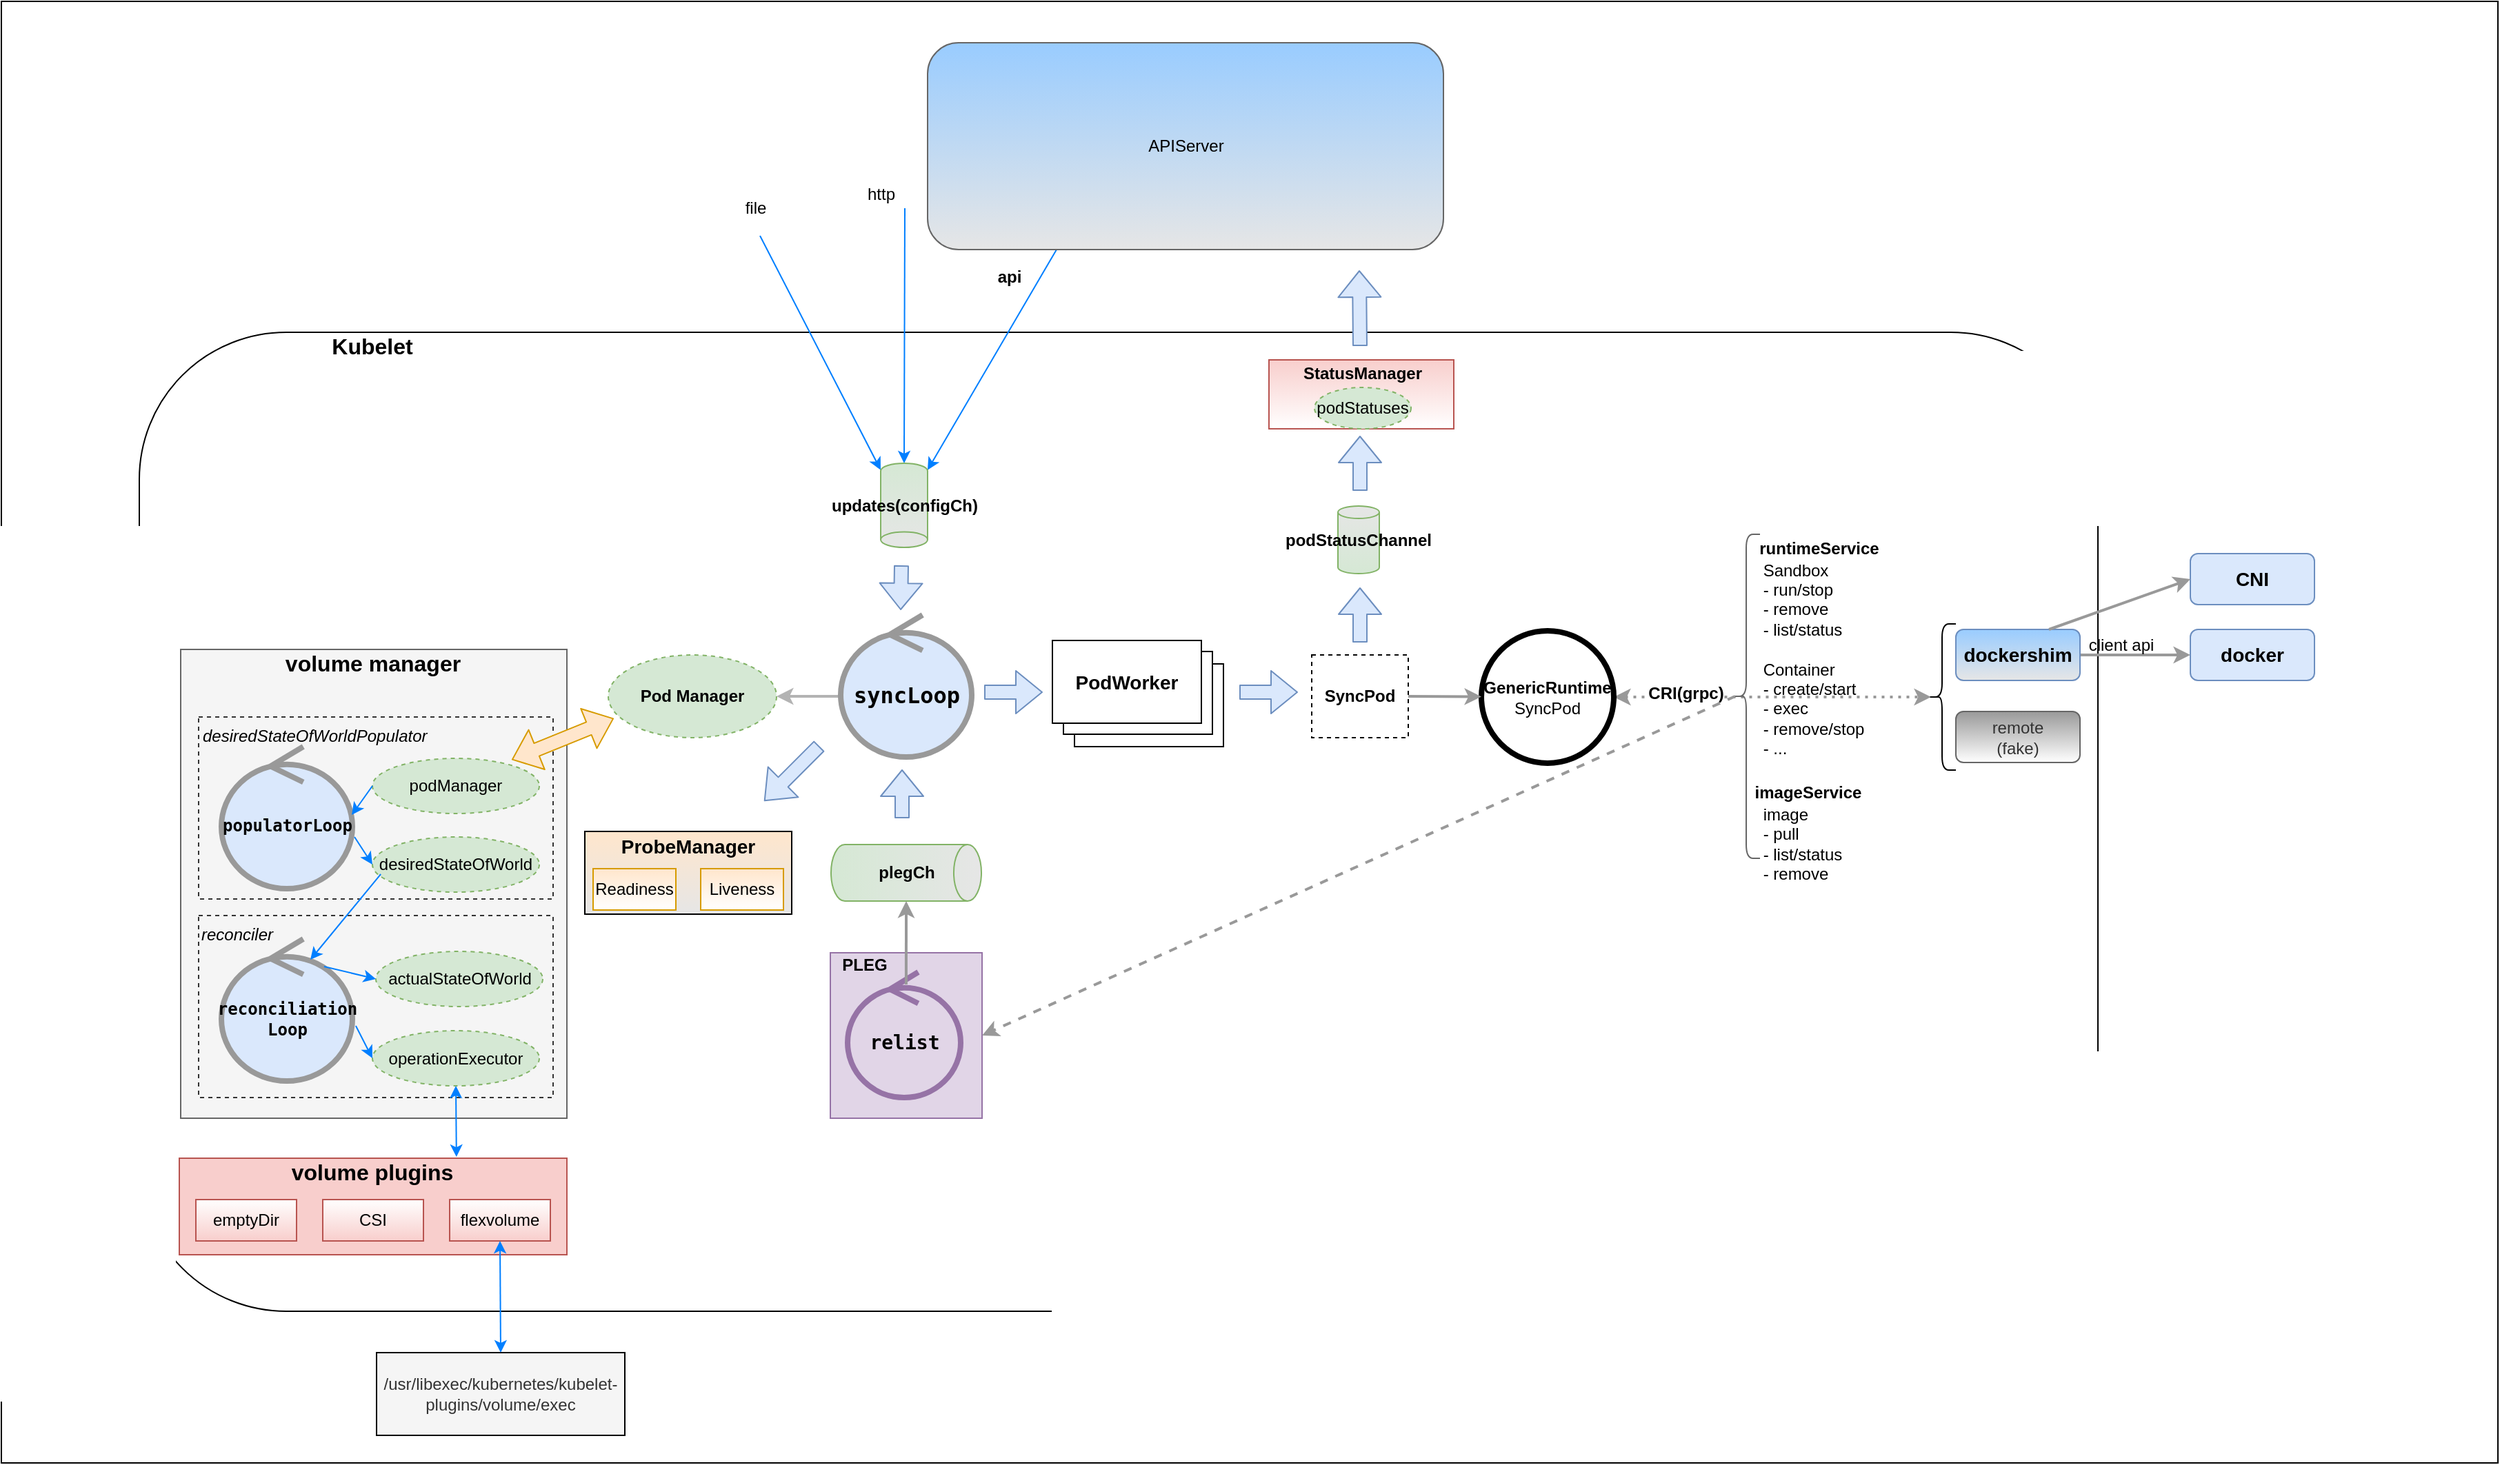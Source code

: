 <mxfile version="10.7.0" type="device"><diagram id="dD51Y6b_BoZb9qGD2uZB" name="第 1 页"><mxGraphModel dx="2221" dy="1994" grid="1" gridSize="10" guides="1" tooltips="1" connect="1" arrows="1" fold="1" page="1" pageScale="1" pageWidth="827" pageHeight="1169" math="0" shadow="0"><root><mxCell id="0"/><mxCell id="1" parent="0"/><mxCell id="kYf-1VPqXiPwxHoJaD36-4" value="" style="rounded=0;whiteSpace=wrap;html=1;fillColor=none;" vertex="1" parent="1"><mxGeometry x="-60" y="-80" width="1810" height="1060" as="geometry"/></mxCell><mxCell id="RgAU6CfzTvPi11qG4f8U-93" value="" style="rounded=1;whiteSpace=wrap;html=1;strokeColor=#000000;strokeWidth=1;fillColor=none;gradientColor=none;" parent="1" vertex="1"><mxGeometry x="40" y="160" width="1420" height="710" as="geometry"/></mxCell><mxCell id="RgAU6CfzTvPi11qG4f8U-73" value="" style="rounded=0;whiteSpace=wrap;html=1;strokeColor=#000000;strokeWidth=1;fillColor=none;gradientColor=#ffffff;" parent="1" vertex="1"><mxGeometry x="718" y="400.5" width="108" height="60" as="geometry"/></mxCell><mxCell id="RgAU6CfzTvPi11qG4f8U-72" value="" style="rounded=0;whiteSpace=wrap;html=1;strokeColor=#000000;strokeWidth=1;fillColor=#ffffff;gradientColor=#ffffff;" parent="1" vertex="1"><mxGeometry x="710" y="391.5" width="108" height="60" as="geometry"/></mxCell><mxCell id="RgAU6CfzTvPi11qG4f8U-1" value="" style="rounded=0;whiteSpace=wrap;html=1;fillColor=#f5f5f5;strokeColor=#666666;fontColor=#333333;" parent="1" vertex="1"><mxGeometry x="70" y="390" width="280" height="340" as="geometry"/></mxCell><mxCell id="RgAU6CfzTvPi11qG4f8U-26" value="" style="rounded=0;whiteSpace=wrap;html=1;dashed=1;strokeColor=#333333;strokeWidth=1;fillColor=none;" parent="1" vertex="1"><mxGeometry x="83" y="583" width="257" height="132" as="geometry"/></mxCell><mxCell id="RgAU6CfzTvPi11qG4f8U-14" value="" style="rounded=0;whiteSpace=wrap;html=1;dashed=1;strokeColor=#333333;strokeWidth=1;fillColor=none;" parent="1" vertex="1"><mxGeometry x="83" y="439" width="257" height="132" as="geometry"/></mxCell><mxCell id="RgAU6CfzTvPi11qG4f8U-3" value="&lt;pre&gt;&lt;span&gt;&lt;b&gt;populatorLoop&lt;/b&gt;&lt;/span&gt;&lt;/pre&gt;" style="ellipse;shape=umlControl;whiteSpace=wrap;html=1;strokeColor=#999999;direction=east;fillColor=#dae8fc;strokeWidth=4;resizeWidth=0;resizeHeight=0;" parent="1" vertex="1"><mxGeometry x="99.5" y="460.5" width="95" height="103" as="geometry"/></mxCell><mxCell id="RgAU6CfzTvPi11qG4f8U-7" value="&lt;font style=&quot;font-size: 16px&quot;&gt;&lt;b&gt;volume manager&lt;/b&gt;&lt;/font&gt;" style="text;html=1;strokeColor=none;fillColor=none;align=center;verticalAlign=middle;whiteSpace=wrap;rounded=0;" parent="1" vertex="1"><mxGeometry x="106.5" y="390" width="205" height="20" as="geometry"/></mxCell><mxCell id="RgAU6CfzTvPi11qG4f8U-10" value="&lt;i&gt;desiredStateOfWorldPopulator&lt;/i&gt;" style="text;html=1;" parent="1" vertex="1"><mxGeometry x="83.5" y="438.5" width="190" height="30" as="geometry"/></mxCell><mxCell id="RgAU6CfzTvPi11qG4f8U-11" value="&lt;i&gt;reconciler&lt;/i&gt;" style="text;html=1;" parent="1" vertex="1"><mxGeometry x="83" y="583" width="55" height="28" as="geometry"/></mxCell><mxCell id="RgAU6CfzTvPi11qG4f8U-15" value="&lt;pre&gt;&lt;pre&gt;&lt;span&gt;&lt;b&gt;reconciliation&lt;br/&gt;Loop&lt;/b&gt;&lt;/span&gt;&lt;/pre&gt;&lt;/pre&gt;" style="ellipse;shape=umlControl;whiteSpace=wrap;html=1;strokeColor=#999999;direction=east;fillColor=#dae8fc;strokeWidth=4;" parent="1" vertex="1"><mxGeometry x="99.5" y="600" width="95" height="103" as="geometry"/></mxCell><mxCell id="RgAU6CfzTvPi11qG4f8U-20" value="podManager" style="ellipse;whiteSpace=wrap;html=1;dashed=1;strokeColor=#82b366;strokeWidth=1;fillColor=#d5e8d4;" parent="1" vertex="1"><mxGeometry x="209" y="469" width="121" height="40" as="geometry"/></mxCell><mxCell id="RgAU6CfzTvPi11qG4f8U-21" value="&lt;b&gt;Pod Manager&lt;/b&gt;" style="ellipse;whiteSpace=wrap;html=1;dashed=1;strokeColor=#82b366;strokeWidth=1;fillColor=#d5e8d4;" parent="1" vertex="1"><mxGeometry x="380" y="394" width="122" height="60" as="geometry"/></mxCell><mxCell id="RgAU6CfzTvPi11qG4f8U-22" value="" style="shape=flexArrow;endArrow=classic;startArrow=classic;html=1;fillColor=#ffe6cc;strokeColor=#d79b00;" parent="1" edge="1"><mxGeometry width="50" height="50" relative="1" as="geometry"><mxPoint x="310" y="470" as="sourcePoint"/><mxPoint x="384" y="440" as="targetPoint"/></mxGeometry></mxCell><mxCell id="RgAU6CfzTvPi11qG4f8U-23" value="&lt;span&gt;desiredStateOfWorld&lt;/span&gt;&lt;br&gt;" style="ellipse;whiteSpace=wrap;html=1;dashed=1;strokeColor=#82b366;strokeWidth=1;fillColor=#d5e8d4;" parent="1" vertex="1"><mxGeometry x="209" y="526" width="121" height="40" as="geometry"/></mxCell><mxCell id="RgAU6CfzTvPi11qG4f8U-24" value="" style="endArrow=classic;html=1;exitX=1.016;exitY=0.636;exitDx=0;exitDy=0;exitPerimeter=0;entryX=0;entryY=0.5;entryDx=0;entryDy=0;strokeColor=#007FFF;" parent="1" source="RgAU6CfzTvPi11qG4f8U-3" target="RgAU6CfzTvPi11qG4f8U-23" edge="1"><mxGeometry width="50" height="50" relative="1" as="geometry"><mxPoint x="70" y="810" as="sourcePoint"/><mxPoint x="120" y="760" as="targetPoint"/></mxGeometry></mxCell><mxCell id="RgAU6CfzTvPi11qG4f8U-25" value="" style="endArrow=classic;html=1;strokeColor=#007FFF;exitX=0;exitY=0.5;exitDx=0;exitDy=0;entryX=0.995;entryY=0.481;entryDx=0;entryDy=0;entryPerimeter=0;" parent="1" source="RgAU6CfzTvPi11qG4f8U-20" target="RgAU6CfzTvPi11qG4f8U-3" edge="1"><mxGeometry width="50" height="50" relative="1" as="geometry"><mxPoint x="70" y="810" as="sourcePoint"/><mxPoint x="120" y="760" as="targetPoint"/></mxGeometry></mxCell><mxCell id="RgAU6CfzTvPi11qG4f8U-27" value="&lt;pre&gt;&lt;span&gt;&lt;font face=&quot;Helvetica&quot;&gt;actualStateOfWorld&lt;/font&gt;&lt;/span&gt;&lt;/pre&gt;" style="ellipse;whiteSpace=wrap;html=1;dashed=1;strokeColor=#82b366;strokeWidth=1;fillColor=#d5e8d4;" parent="1" vertex="1"><mxGeometry x="211.5" y="609" width="121" height="40" as="geometry"/></mxCell><mxCell id="RgAU6CfzTvPi11qG4f8U-29" value="&lt;pre&gt;&lt;pre&gt;&lt;span&gt;&lt;font face=&quot;Helvetica&quot;&gt;operationExecutor&lt;/font&gt;&lt;/span&gt;&lt;/pre&gt;&lt;/pre&gt;" style="ellipse;whiteSpace=wrap;html=1;dashed=1;strokeColor=#82b366;strokeWidth=1;fillColor=#d5e8d4;" parent="1" vertex="1"><mxGeometry x="209" y="666.5" width="121" height="40" as="geometry"/></mxCell><mxCell id="RgAU6CfzTvPi11qG4f8U-30" value="" style="endArrow=classic;html=1;strokeColor=#007FFF;exitX=0.05;exitY=0.675;exitDx=0;exitDy=0;entryX=0.679;entryY=0.146;entryDx=0;entryDy=0;entryPerimeter=0;exitPerimeter=0;" parent="1" source="RgAU6CfzTvPi11qG4f8U-23" target="RgAU6CfzTvPi11qG4f8U-15" edge="1"><mxGeometry width="50" height="50" relative="1" as="geometry"><mxPoint x="330" y="840" as="sourcePoint"/><mxPoint x="380" y="790" as="targetPoint"/></mxGeometry></mxCell><mxCell id="RgAU6CfzTvPi11qG4f8U-31" value="" style="endArrow=classic;html=1;strokeColor=#007FFF;exitX=0.784;exitY=0.194;exitDx=0;exitDy=0;exitPerimeter=0;entryX=0;entryY=0.5;entryDx=0;entryDy=0;" parent="1" source="RgAU6CfzTvPi11qG4f8U-15" target="RgAU6CfzTvPi11qG4f8U-27" edge="1"><mxGeometry width="50" height="50" relative="1" as="geometry"><mxPoint x="-310" y="810" as="sourcePoint"/><mxPoint x="-260" y="760" as="targetPoint"/></mxGeometry></mxCell><mxCell id="RgAU6CfzTvPi11qG4f8U-33" value="" style="rounded=0;whiteSpace=wrap;html=1;strokeWidth=1;fillColor=#f8cecc;strokeColor=#b85450;" parent="1" vertex="1"><mxGeometry x="69" y="759" width="281" height="70" as="geometry"/></mxCell><mxCell id="RgAU6CfzTvPi11qG4f8U-34" value="" style="endArrow=classic;html=1;strokeColor=#007FFF;exitX=0.5;exitY=1;exitDx=0;exitDy=0;entryX=0.715;entryY=-0.014;entryDx=0;entryDy=0;entryPerimeter=0;startArrow=classic;startFill=1;" parent="1" source="RgAU6CfzTvPi11qG4f8U-29" target="RgAU6CfzTvPi11qG4f8U-33" edge="1"><mxGeometry width="50" height="50" relative="1" as="geometry"><mxPoint x="-310" y="900" as="sourcePoint"/><mxPoint x="-260" y="850" as="targetPoint"/></mxGeometry></mxCell><mxCell id="RgAU6CfzTvPi11qG4f8U-37" value="" style="endArrow=classic;html=1;strokeColor=#007FFF;exitX=1.026;exitY=0.612;exitDx=0;exitDy=0;exitPerimeter=0;entryX=0;entryY=0.5;entryDx=0;entryDy=0;" parent="1" source="RgAU6CfzTvPi11qG4f8U-15" target="RgAU6CfzTvPi11qG4f8U-29" edge="1"><mxGeometry width="50" height="50" relative="1" as="geometry"><mxPoint x="-310" y="940" as="sourcePoint"/><mxPoint x="-260" y="890" as="targetPoint"/></mxGeometry></mxCell><mxCell id="RgAU6CfzTvPi11qG4f8U-40" value="&lt;font style=&quot;font-size: 16px&quot;&gt;&lt;b&gt;Kubelet&lt;/b&gt;&lt;/font&gt;" style="text;html=1;strokeColor=none;fillColor=none;align=center;verticalAlign=middle;whiteSpace=wrap;rounded=0;" parent="1" vertex="1"><mxGeometry x="131" y="160" width="156" height="20" as="geometry"/></mxCell><mxCell id="RgAU6CfzTvPi11qG4f8U-41" value="/usr/libexec/kubernetes/kubelet-plugins/volume/exec" style="rounded=0;whiteSpace=wrap;html=1;strokeColor=#000000;strokeWidth=1;fillColor=#f5f5f5;fontColor=#333333;" parent="1" vertex="1"><mxGeometry x="212" y="900" width="180" height="60" as="geometry"/></mxCell><mxCell id="RgAU6CfzTvPi11qG4f8U-42" value="emptyDir" style="rounded=0;whiteSpace=wrap;html=1;strokeColor=#b85450;strokeWidth=1;fillColor=#f8cecc;gradientColor=#ffffff;gradientDirection=north;" parent="1" vertex="1"><mxGeometry x="81" y="789" width="73" height="30" as="geometry"/></mxCell><mxCell id="RgAU6CfzTvPi11qG4f8U-43" value="CSI" style="rounded=0;whiteSpace=wrap;html=1;strokeWidth=1;fillColor=#f8cecc;strokeColor=#b85450;gradientColor=#ffffff;gradientDirection=north;" parent="1" vertex="1"><mxGeometry x="173" y="789" width="73" height="30" as="geometry"/></mxCell><mxCell id="RgAU6CfzTvPi11qG4f8U-44" value="flexvolume" style="rounded=0;whiteSpace=wrap;html=1;strokeColor=#b85450;strokeWidth=1;fillColor=#f8cecc;gradientColor=#ffffff;gradientDirection=north;" parent="1" vertex="1"><mxGeometry x="265" y="789" width="73" height="30" as="geometry"/></mxCell><mxCell id="RgAU6CfzTvPi11qG4f8U-45" value="&lt;font style=&quot;font-size: 16px&quot;&gt;&lt;b&gt;volume plugins&lt;/b&gt;&lt;/font&gt;" style="text;html=1;strokeColor=none;fillColor=none;align=center;verticalAlign=middle;whiteSpace=wrap;rounded=0;" parent="1" vertex="1"><mxGeometry x="129" y="758.5" width="160" height="20" as="geometry"/></mxCell><mxCell id="RgAU6CfzTvPi11qG4f8U-48" value="" style="endArrow=classic;html=1;strokeColor=#007FFF;entryX=0.5;entryY=0;entryDx=0;entryDy=0;exitX=0.5;exitY=1;exitDx=0;exitDy=0;startArrow=classic;startFill=1;" parent="1" source="RgAU6CfzTvPi11qG4f8U-44" target="RgAU6CfzTvPi11qG4f8U-41" edge="1"><mxGeometry width="50" height="50" relative="1" as="geometry"><mxPoint x="-312" y="1010" as="sourcePoint"/><mxPoint x="-262" y="960" as="targetPoint"/></mxGeometry></mxCell><mxCell id="RgAU6CfzTvPi11qG4f8U-65" value="" style="edgeStyle=orthogonalEdgeStyle;rounded=0;orthogonalLoop=1;jettySize=auto;html=1;startArrow=none;startFill=0;strokeColor=#B3B3B3;strokeWidth=2;exitX=0.016;exitY=0.573;exitDx=0;exitDy=0;exitPerimeter=0;" parent="1" source="RgAU6CfzTvPi11qG4f8U-49" target="RgAU6CfzTvPi11qG4f8U-21" edge="1"><mxGeometry relative="1" as="geometry"/></mxCell><mxCell id="RgAU6CfzTvPi11qG4f8U-49" value="&lt;pre&gt;&lt;pre&gt;&lt;b&gt;&lt;font style=&quot;font-size: 16px&quot;&gt;syncLoop&lt;/font&gt;&lt;/b&gt;&lt;/pre&gt;&lt;/pre&gt;" style="ellipse;shape=umlControl;whiteSpace=wrap;html=1;strokeColor=#999999;direction=east;fillColor=#dae8fc;strokeWidth=4;" parent="1" vertex="1"><mxGeometry x="548.5" y="365" width="95" height="103" as="geometry"/></mxCell><mxCell id="RgAU6CfzTvPi11qG4f8U-52" value="" style="endArrow=classic;html=1;strokeColor=#007FFF;entryX=0.08;entryY=1;entryDx=0;entryDy=0;entryPerimeter=0;" parent="1" target="RgAU6CfzTvPi11qG4f8U-122" edge="1"><mxGeometry width="50" height="50" relative="1" as="geometry"><mxPoint x="490" y="90" as="sourcePoint"/><mxPoint x="595.252" y="244" as="targetPoint"/></mxGeometry></mxCell><mxCell id="RgAU6CfzTvPi11qG4f8U-53" value="" style="endArrow=classic;html=1;strokeColor=#007FFF;entryX=0.08;entryY=0;entryDx=0;entryDy=0;entryPerimeter=0;exitX=0.25;exitY=1;exitDx=0;exitDy=0;" parent="1" source="RgAU6CfzTvPi11qG4f8U-119" target="RgAU6CfzTvPi11qG4f8U-122" edge="1"><mxGeometry width="50" height="50" relative="1" as="geometry"><mxPoint x="610" y="185" as="sourcePoint"/><mxPoint x="610" y="244" as="targetPoint"/></mxGeometry></mxCell><mxCell id="RgAU6CfzTvPi11qG4f8U-54" value="" style="endArrow=classic;html=1;strokeColor=#007FFF;entryX=0;entryY=0.5;entryDx=0;entryDy=0;entryPerimeter=0;" parent="1" target="RgAU6CfzTvPi11qG4f8U-122" edge="1"><mxGeometry width="50" height="50" relative="1" as="geometry"><mxPoint x="595" y="70" as="sourcePoint"/><mxPoint x="624" y="245" as="targetPoint"/></mxGeometry></mxCell><mxCell id="RgAU6CfzTvPi11qG4f8U-55" value="file" style="text;html=1;strokeColor=none;fillColor=none;align=center;verticalAlign=middle;whiteSpace=wrap;rounded=0;" parent="1" vertex="1"><mxGeometry x="467" y="60" width="40" height="20" as="geometry"/></mxCell><mxCell id="RgAU6CfzTvPi11qG4f8U-56" value="http" style="text;html=1;strokeColor=none;fillColor=none;align=center;verticalAlign=middle;whiteSpace=wrap;rounded=0;" parent="1" vertex="1"><mxGeometry x="557.5" y="50" width="40" height="20" as="geometry"/></mxCell><mxCell id="RgAU6CfzTvPi11qG4f8U-57" value="&lt;b&gt;api&lt;/b&gt;" style="text;html=1;strokeColor=none;fillColor=none;align=center;verticalAlign=middle;whiteSpace=wrap;rounded=0;" parent="1" vertex="1"><mxGeometry x="650.5" y="110" width="40" height="20" as="geometry"/></mxCell><mxCell id="RgAU6CfzTvPi11qG4f8U-58" value="" style="shape=flexArrow;endArrow=classic;html=1;strokeColor=#6c8ebf;fillColor=#dae8fc;" parent="1" edge="1"><mxGeometry width="50" height="50" relative="1" as="geometry"><mxPoint x="592.5" y="329" as="sourcePoint"/><mxPoint x="592" y="361.5" as="targetPoint"/></mxGeometry></mxCell><mxCell id="RgAU6CfzTvPi11qG4f8U-59" value="" style="rounded=0;whiteSpace=wrap;html=1;strokeWidth=1;fillColor=#e1d5e7;strokeColor=#9673a6;" parent="1" vertex="1"><mxGeometry x="541" y="610" width="110" height="120" as="geometry"/></mxCell><mxCell id="RgAU6CfzTvPi11qG4f8U-60" value="" style="shape=flexArrow;endArrow=classic;html=1;strokeColor=#6c8ebf;fillColor=#dae8fc;" parent="1" edge="1"><mxGeometry width="50" height="50" relative="1" as="geometry"><mxPoint x="593" y="512.5" as="sourcePoint"/><mxPoint x="593" y="477" as="targetPoint"/></mxGeometry></mxCell><mxCell id="RgAU6CfzTvPi11qG4f8U-66" value="" style="rounded=0;whiteSpace=wrap;html=1;strokeColor=#000000;strokeWidth=1;fillColor=#ffe6cc;gradientColor=#E6E6E6;" parent="1" vertex="1"><mxGeometry x="363" y="522" width="150" height="60" as="geometry"/></mxCell><mxCell id="RgAU6CfzTvPi11qG4f8U-67" value="&lt;b&gt;&lt;font style=&quot;font-size: 14px&quot;&gt;ProbeManager&lt;/font&gt;&lt;/b&gt;" style="text;html=1;strokeColor=none;fillColor=none;align=center;verticalAlign=middle;whiteSpace=wrap;rounded=0;" parent="1" vertex="1"><mxGeometry x="383" y="522" width="110" height="22" as="geometry"/></mxCell><mxCell id="RgAU6CfzTvPi11qG4f8U-68" value="Readiness" style="rounded=0;whiteSpace=wrap;html=1;strokeColor=#d79b00;strokeWidth=1;fillColor=#ffe6cc;gradientDirection=south;gradientColor=#ffffff;" parent="1" vertex="1"><mxGeometry x="369" y="549" width="60" height="30" as="geometry"/></mxCell><mxCell id="RgAU6CfzTvPi11qG4f8U-69" value="Liveness" style="rounded=0;whiteSpace=wrap;html=1;strokeColor=#d79b00;strokeWidth=1;fillColor=#ffe6cc;gradientDirection=south;gradientColor=#ffffff;" parent="1" vertex="1"><mxGeometry x="447" y="549" width="60" height="30" as="geometry"/></mxCell><mxCell id="RgAU6CfzTvPi11qG4f8U-70" value="" style="shape=flexArrow;endArrow=classic;html=1;strokeColor=#6c8ebf;strokeWidth=1;fillColor=#dae8fc;" parent="1" edge="1"><mxGeometry width="50" height="50" relative="1" as="geometry"><mxPoint x="533" y="460" as="sourcePoint"/><mxPoint x="493" y="500" as="targetPoint"/></mxGeometry></mxCell><mxCell id="RgAU6CfzTvPi11qG4f8U-71" value="&lt;b&gt;&lt;font style=&quot;font-size: 14px&quot;&gt;PodWorker&lt;/font&gt;&lt;/b&gt;" style="rounded=0;whiteSpace=wrap;html=1;strokeColor=#000000;strokeWidth=1;fillColor=#ffffff;gradientColor=#ffffff;" parent="1" vertex="1"><mxGeometry x="702" y="383.5" width="108" height="60" as="geometry"/></mxCell><mxCell id="RgAU6CfzTvPi11qG4f8U-74" value="" style="shape=flexArrow;endArrow=classic;html=1;strokeColor=#6c8ebf;strokeWidth=1;fillColor=#dae8fc;" parent="1" edge="1"><mxGeometry width="50" height="50" relative="1" as="geometry"><mxPoint x="652.5" y="421" as="sourcePoint"/><mxPoint x="695" y="421" as="targetPoint"/></mxGeometry></mxCell><mxCell id="RgAU6CfzTvPi11qG4f8U-75" value="" style="rounded=0;whiteSpace=wrap;html=1;strokeColor=#b85450;strokeWidth=1;fillColor=#f8cecc;gradientColor=#ffffff;" parent="1" vertex="1"><mxGeometry x="859" y="180" width="134" height="50" as="geometry"/></mxCell><mxCell id="RgAU6CfzTvPi11qG4f8U-77" value="&lt;b&gt;SyncPod&lt;/b&gt;" style="rounded=0;whiteSpace=wrap;html=1;strokeColor=#000000;strokeWidth=1;fillColor=#ffffff;gradientColor=none;dashed=1;" parent="1" vertex="1"><mxGeometry x="890" y="394" width="70" height="60" as="geometry"/></mxCell><mxCell id="RgAU6CfzTvPi11qG4f8U-78" value="" style="shape=flexArrow;endArrow=classic;html=1;strokeColor=#6c8ebf;strokeWidth=1;fillColor=#dae8fc;" parent="1" edge="1"><mxGeometry width="50" height="50" relative="1" as="geometry"><mxPoint x="837.5" y="421" as="sourcePoint"/><mxPoint x="880" y="421" as="targetPoint"/></mxGeometry></mxCell><mxCell id="RgAU6CfzTvPi11qG4f8U-88" value="" style="edgeStyle=orthogonalEdgeStyle;rounded=0;orthogonalLoop=1;jettySize=auto;html=1;startArrow=classic;startFill=1;endArrow=classic;endFill=1;strokeColor=#999999;strokeWidth=2;entryX=0.1;entryY=0.5;entryDx=0;entryDy=0;entryPerimeter=0;dashed=1;dashPattern=1 2;" parent="1" source="RgAU6CfzTvPi11qG4f8U-79" target="RgAU6CfzTvPi11qG4f8U-90" edge="1"><mxGeometry relative="1" as="geometry"><mxPoint x="1410" y="425" as="targetPoint"/></mxGeometry></mxCell><mxCell id="RgAU6CfzTvPi11qG4f8U-89" value="&lt;b&gt;&lt;font style=&quot;font-size: 12px&quot;&gt;CRI(grpc)&lt;/font&gt;&lt;/b&gt;" style="text;html=1;resizable=0;points=[];align=center;verticalAlign=middle;labelBackgroundColor=#ffffff;" parent="RgAU6CfzTvPi11qG4f8U-88" vertex="1" connectable="0"><mxGeometry x="-0.198" y="3" relative="1" as="geometry"><mxPoint x="-40" as="offset"/></mxGeometry></mxCell><mxCell id="RgAU6CfzTvPi11qG4f8U-79" value="&lt;b&gt;GenericRuntime&lt;br&gt;&lt;/b&gt;SyncPod&lt;br&gt;" style="ellipse;whiteSpace=wrap;html=1;aspect=fixed;strokeColor=#000000;strokeWidth=4;fillColor=#ffffff;gradientColor=none;" parent="1" vertex="1"><mxGeometry x="1013" y="376.5" width="96" height="96" as="geometry"/></mxCell><mxCell id="RgAU6CfzTvPi11qG4f8U-81" value="" style="endArrow=classic;html=1;strokeColor=#999999;strokeWidth=2;exitX=1;exitY=0.5;exitDx=0;exitDy=0;" parent="1" source="RgAU6CfzTvPi11qG4f8U-77" target="RgAU6CfzTvPi11qG4f8U-79" edge="1"><mxGeometry width="50" height="50" relative="1" as="geometry"><mxPoint x="1100" y="680" as="sourcePoint"/><mxPoint x="1150" y="630" as="targetPoint"/></mxGeometry></mxCell><mxCell id="RgAU6CfzTvPi11qG4f8U-82" value="" style="shape=flexArrow;endArrow=classic;html=1;strokeColor=#6c8ebf;strokeWidth=1;fillColor=#dae8fc;" parent="1" edge="1"><mxGeometry width="50" height="50" relative="1" as="geometry"><mxPoint x="925" y="385" as="sourcePoint"/><mxPoint x="925" y="345" as="targetPoint"/></mxGeometry></mxCell><mxCell id="RgAU6CfzTvPi11qG4f8U-90" value="" style="shape=curlyBracket;whiteSpace=wrap;html=1;rounded=1;strokeColor=#000000;strokeWidth=1;fillColor=none;gradientColor=none;" parent="1" vertex="1"><mxGeometry x="1337" y="371.5" width="20" height="106" as="geometry"/></mxCell><mxCell id="RgAU6CfzTvPi11qG4f8U-103" value="" style="edgeStyle=orthogonalEdgeStyle;rounded=0;orthogonalLoop=1;jettySize=auto;html=1;startArrow=none;startFill=0;endArrow=classic;endFill=1;strokeColor=#999999;strokeWidth=2;" parent="1" source="RgAU6CfzTvPi11qG4f8U-91" target="RgAU6CfzTvPi11qG4f8U-102" edge="1"><mxGeometry relative="1" as="geometry"/></mxCell><mxCell id="RgAU6CfzTvPi11qG4f8U-91" value="&lt;b&gt;&lt;font style=&quot;font-size: 14px&quot;&gt;dockershim&lt;/font&gt;&lt;/b&gt;" style="rounded=1;whiteSpace=wrap;html=1;strokeColor=#6c8ebf;strokeWidth=1;fillColor=#99CCFF;gradientColor=#E6E6E6;" parent="1" vertex="1"><mxGeometry x="1357" y="375.5" width="90" height="37" as="geometry"/></mxCell><mxCell id="RgAU6CfzTvPi11qG4f8U-102" value="&lt;b&gt;&lt;font style=&quot;font-size: 14px&quot;&gt;docker&lt;/font&gt;&lt;/b&gt;" style="rounded=1;whiteSpace=wrap;html=1;strokeColor=#6c8ebf;strokeWidth=1;fillColor=#dae8fc;" parent="1" vertex="1"><mxGeometry x="1527" y="375.5" width="90" height="37" as="geometry"/></mxCell><mxCell id="RgAU6CfzTvPi11qG4f8U-92" value="remote&lt;br&gt;(fake)&lt;br&gt;" style="rounded=1;whiteSpace=wrap;html=1;strokeColor=#666666;strokeWidth=1;fillColor=#999999;fontColor=#333333;gradientColor=#ffffff;gradientDirection=south;" parent="1" vertex="1"><mxGeometry x="1357" y="435" width="90" height="37" as="geometry"/></mxCell><mxCell id="RgAU6CfzTvPi11qG4f8U-95" value="" style="shape=curlyBracket;whiteSpace=wrap;html=1;rounded=1;strokeColor=#666666;strokeWidth=1;fillColor=none;gradientColor=none;" parent="1" vertex="1"><mxGeometry x="1195" y="306.5" width="20" height="235" as="geometry"/></mxCell><mxCell id="RgAU6CfzTvPi11qG4f8U-96" value="&lt;b&gt;runtimeService&lt;/b&gt;" style="text;html=1;strokeColor=none;fillColor=none;align=center;verticalAlign=middle;whiteSpace=wrap;rounded=0;dashed=1;" parent="1" vertex="1"><mxGeometry x="1213" y="302" width="90" height="30" as="geometry"/></mxCell><mxCell id="RgAU6CfzTvPi11qG4f8U-97" value="&lt;b&gt;imageService&lt;/b&gt;" style="text;html=1;strokeColor=none;fillColor=none;align=center;verticalAlign=middle;whiteSpace=wrap;rounded=0;dashed=1;" parent="1" vertex="1"><mxGeometry x="1205" y="479" width="90" height="30" as="geometry"/></mxCell><mxCell id="RgAU6CfzTvPi11qG4f8U-100" value="&lt;div style=&quot;text-align: left&quot;&gt;Sandbox&lt;/div&gt;&lt;div style=&quot;text-align: left&quot;&gt;- run/stop&lt;/div&gt;&lt;div style=&quot;text-align: left&quot;&gt;- remove&lt;/div&gt;&lt;div style=&quot;text-align: left&quot;&gt;- list/status&lt;/div&gt;&lt;div style=&quot;text-align: left&quot;&gt;&lt;br&gt;&lt;/div&gt;&lt;div style=&quot;text-align: left&quot;&gt;Container&lt;/div&gt;&lt;div style=&quot;text-align: left&quot;&gt;- create/&lt;span style=&quot;text-align: center&quot;&gt;&lt;div style=&quot;text-align: left ; display: inline&quot;&gt;start&lt;/div&gt;&lt;/span&gt;&lt;/div&gt;&lt;div style=&quot;text-align: left&quot;&gt;- exec&lt;/div&gt;&lt;div style=&quot;text-align: left&quot;&gt;- remove/stop&lt;/div&gt;&lt;div style=&quot;text-align: left&quot;&gt;-&lt;span&gt;&amp;nbsp;...&lt;/span&gt;&lt;/div&gt;" style="text;html=1;strokeColor=none;fillColor=none;align=center;verticalAlign=middle;whiteSpace=wrap;rounded=0;dashed=1;" parent="1" vertex="1"><mxGeometry x="1213" y="324" width="82" height="146" as="geometry"/></mxCell><mxCell id="RgAU6CfzTvPi11qG4f8U-101" value="&lt;div style=&quot;text-align: left&quot;&gt;image&lt;/div&gt;&lt;div style=&quot;text-align: left&quot;&gt;- pull&lt;/div&gt;&lt;div style=&quot;text-align: left&quot;&gt;- list/status&lt;/div&gt;&lt;div style=&quot;text-align: left&quot;&gt;- remove&lt;/div&gt;" style="text;html=1;strokeColor=none;fillColor=none;align=center;verticalAlign=middle;whiteSpace=wrap;rounded=0;dashed=1;" parent="1" vertex="1"><mxGeometry x="1205" y="496.5" width="82" height="69" as="geometry"/></mxCell><mxCell id="RgAU6CfzTvPi11qG4f8U-104" value="client api" style="text;html=1;strokeColor=none;fillColor=none;align=center;verticalAlign=middle;whiteSpace=wrap;rounded=0;" parent="1" vertex="1"><mxGeometry x="1447" y="376.5" width="60" height="20" as="geometry"/></mxCell><mxCell id="RgAU6CfzTvPi11qG4f8U-106" value="&lt;b&gt;&lt;font style=&quot;font-size: 14px&quot;&gt;CNI&lt;/font&gt;&lt;/b&gt;" style="rounded=1;whiteSpace=wrap;html=1;strokeColor=#6c8ebf;strokeWidth=1;fillColor=#dae8fc;" parent="1" vertex="1"><mxGeometry x="1527" y="320.5" width="90" height="37" as="geometry"/></mxCell><mxCell id="RgAU6CfzTvPi11qG4f8U-107" value="" style="endArrow=classic;html=1;strokeColor=#999999;strokeWidth=2;exitX=0.75;exitY=0;exitDx=0;exitDy=0;entryX=0;entryY=0.5;entryDx=0;entryDy=0;" parent="1" source="RgAU6CfzTvPi11qG4f8U-91" target="RgAU6CfzTvPi11qG4f8U-106" edge="1"><mxGeometry width="50" height="50" relative="1" as="geometry"><mxPoint x="1650" y="570" as="sourcePoint"/><mxPoint x="1700" y="520" as="targetPoint"/></mxGeometry></mxCell><mxCell id="RgAU6CfzTvPi11qG4f8U-108" value="&lt;b&gt;plegCh&lt;/b&gt;" style="strokeWidth=1;html=1;shape=mxgraph.flowchart.direct_data;whiteSpace=wrap;fillColor=#d5e8d4;strokeColor=#82b366;gradientDirection=east;gradientColor=#E6E6E6;" parent="1" vertex="1"><mxGeometry x="541.5" y="531.5" width="109" height="41" as="geometry"/></mxCell><mxCell id="RgAU6CfzTvPi11qG4f8U-109" value="&lt;pre&gt;&lt;pre&gt;&lt;b&gt;&lt;font style=&quot;font-size: 14px&quot;&gt;relist&lt;/font&gt;&lt;/b&gt;&lt;/pre&gt;&lt;/pre&gt;" style="ellipse;shape=umlControl;whiteSpace=wrap;html=1;strokeColor=#9673a6;direction=east;fillColor=#e1d5e7;strokeWidth=4;" parent="1" vertex="1"><mxGeometry x="553.5" y="624" width="82" height="91" as="geometry"/></mxCell><mxCell id="RgAU6CfzTvPi11qG4f8U-110" value="&lt;b&gt;&lt;font style=&quot;font-size: 12px&quot;&gt;PLEG&lt;/font&gt;&lt;/b&gt;" style="text;html=1;strokeColor=none;fillColor=none;align=center;verticalAlign=middle;whiteSpace=wrap;rounded=0;" parent="1" vertex="1"><mxGeometry x="541" y="609" width="50" height="20" as="geometry"/></mxCell><mxCell id="RgAU6CfzTvPi11qG4f8U-111" value="" style="endArrow=classic;html=1;strokeColor=#999999;strokeWidth=2;entryX=0.5;entryY=1;entryDx=0;entryDy=0;entryPerimeter=0;exitX=0.518;exitY=0.099;exitDx=0;exitDy=0;exitPerimeter=0;" parent="1" source="RgAU6CfzTvPi11qG4f8U-109" target="RgAU6CfzTvPi11qG4f8U-108" edge="1"><mxGeometry width="50" height="50" relative="1" as="geometry"><mxPoint x="760" y="720" as="sourcePoint"/><mxPoint x="810" y="670" as="targetPoint"/></mxGeometry></mxCell><mxCell id="RgAU6CfzTvPi11qG4f8U-113" value="" style="endArrow=classic;html=1;strokeColor=#999999;strokeWidth=2;entryX=1;entryY=0.5;entryDx=0;entryDy=0;dashed=1;startArrow=none;startFill=0;exitX=0.1;exitY=0.5;exitDx=0;exitDy=0;exitPerimeter=0;" parent="1" source="RgAU6CfzTvPi11qG4f8U-95" target="RgAU6CfzTvPi11qG4f8U-59" edge="1"><mxGeometry width="50" height="50" relative="1" as="geometry"><mxPoint x="1130" y="424" as="sourcePoint"/><mxPoint x="1190" y="650" as="targetPoint"/></mxGeometry></mxCell><mxCell id="RgAU6CfzTvPi11qG4f8U-114" value="&lt;b&gt;podStatusChannel&lt;br&gt;&lt;/b&gt;" style="strokeWidth=1;html=1;shape=mxgraph.flowchart.direct_data;whiteSpace=wrap;fillColor=#d5e8d4;strokeColor=#82b366;gradientDirection=east;gradientColor=#E6E6E6;direction=north;rotation=0;" parent="1" vertex="1"><mxGeometry x="909" y="286" width="30" height="49" as="geometry"/></mxCell><mxCell id="RgAU6CfzTvPi11qG4f8U-118" value="" style="shape=flexArrow;endArrow=classic;html=1;strokeColor=#6c8ebf;strokeWidth=1;fillColor=#dae8fc;" parent="1" edge="1"><mxGeometry width="50" height="50" relative="1" as="geometry"><mxPoint x="925" y="275" as="sourcePoint"/><mxPoint x="925" y="235" as="targetPoint"/></mxGeometry></mxCell><mxCell id="RgAU6CfzTvPi11qG4f8U-119" value="APIServer&lt;br&gt;" style="rounded=1;whiteSpace=wrap;html=1;strokeColor=#666666;strokeWidth=1;fillColor=#99CCFF;gradientColor=#E6E6E6;" parent="1" vertex="1"><mxGeometry x="611.5" y="-50" width="374" height="150" as="geometry"/></mxCell><mxCell id="RgAU6CfzTvPi11qG4f8U-121" value="" style="shape=flexArrow;endArrow=classic;html=1;strokeColor=#6c8ebf;strokeWidth=1;fillColor=#dae8fc;" parent="1" edge="1"><mxGeometry width="50" height="50" relative="1" as="geometry"><mxPoint x="925" y="170" as="sourcePoint"/><mxPoint x="924.5" y="115" as="targetPoint"/></mxGeometry></mxCell><mxCell id="RgAU6CfzTvPi11qG4f8U-122" value="&lt;b&gt;updates(configCh)&lt;/b&gt;" style="strokeWidth=1;html=1;shape=mxgraph.flowchart.direct_data;whiteSpace=wrap;fillColor=#d5e8d4;strokeColor=#82b366;gradientDirection=east;gradientColor=#E6E6E6;direction=south;" parent="1" vertex="1"><mxGeometry x="577.5" y="255" width="34" height="61" as="geometry"/></mxCell><mxCell id="RgAU6CfzTvPi11qG4f8U-125" value="&lt;b&gt;&lt;font&gt;StatusManager&lt;/font&gt;&lt;/b&gt;" style="text;html=1;strokeColor=none;fillColor=none;align=center;verticalAlign=middle;whiteSpace=wrap;rounded=0;" parent="1" vertex="1"><mxGeometry x="877" y="180" width="100" height="20" as="geometry"/></mxCell><mxCell id="RgAU6CfzTvPi11qG4f8U-126" value="podStatuses" style="ellipse;whiteSpace=wrap;html=1;dashed=1;strokeColor=#82b366;strokeWidth=1;fillColor=#d5e8d4;" parent="1" vertex="1"><mxGeometry x="892" y="200" width="70" height="30" as="geometry"/></mxCell></root></mxGraphModel></diagram></mxfile>